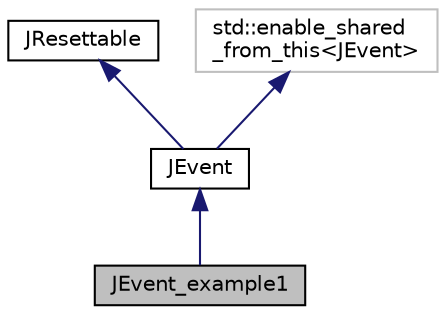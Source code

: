 digraph "JEvent_example1"
{
  edge [fontname="Helvetica",fontsize="10",labelfontname="Helvetica",labelfontsize="10"];
  node [fontname="Helvetica",fontsize="10",shape=record];
  Node1 [label="JEvent_example1",height=0.2,width=0.4,color="black", fillcolor="grey75", style="filled" fontcolor="black"];
  Node2 -> Node1 [dir="back",color="midnightblue",fontsize="10",style="solid",fontname="Helvetica"];
  Node2 [label="JEvent",height=0.2,width=0.4,color="black", fillcolor="white", style="filled",URL="$class_j_event.html"];
  Node3 -> Node2 [dir="back",color="midnightblue",fontsize="10",style="solid",fontname="Helvetica"];
  Node3 [label="JResettable",height=0.2,width=0.4,color="black", fillcolor="white", style="filled",URL="$class_j_resettable.html"];
  Node4 -> Node2 [dir="back",color="midnightblue",fontsize="10",style="solid",fontname="Helvetica"];
  Node4 [label="std::enable_shared\l_from_this\<JEvent\>",height=0.2,width=0.4,color="grey75", fillcolor="white", style="filled"];
}
